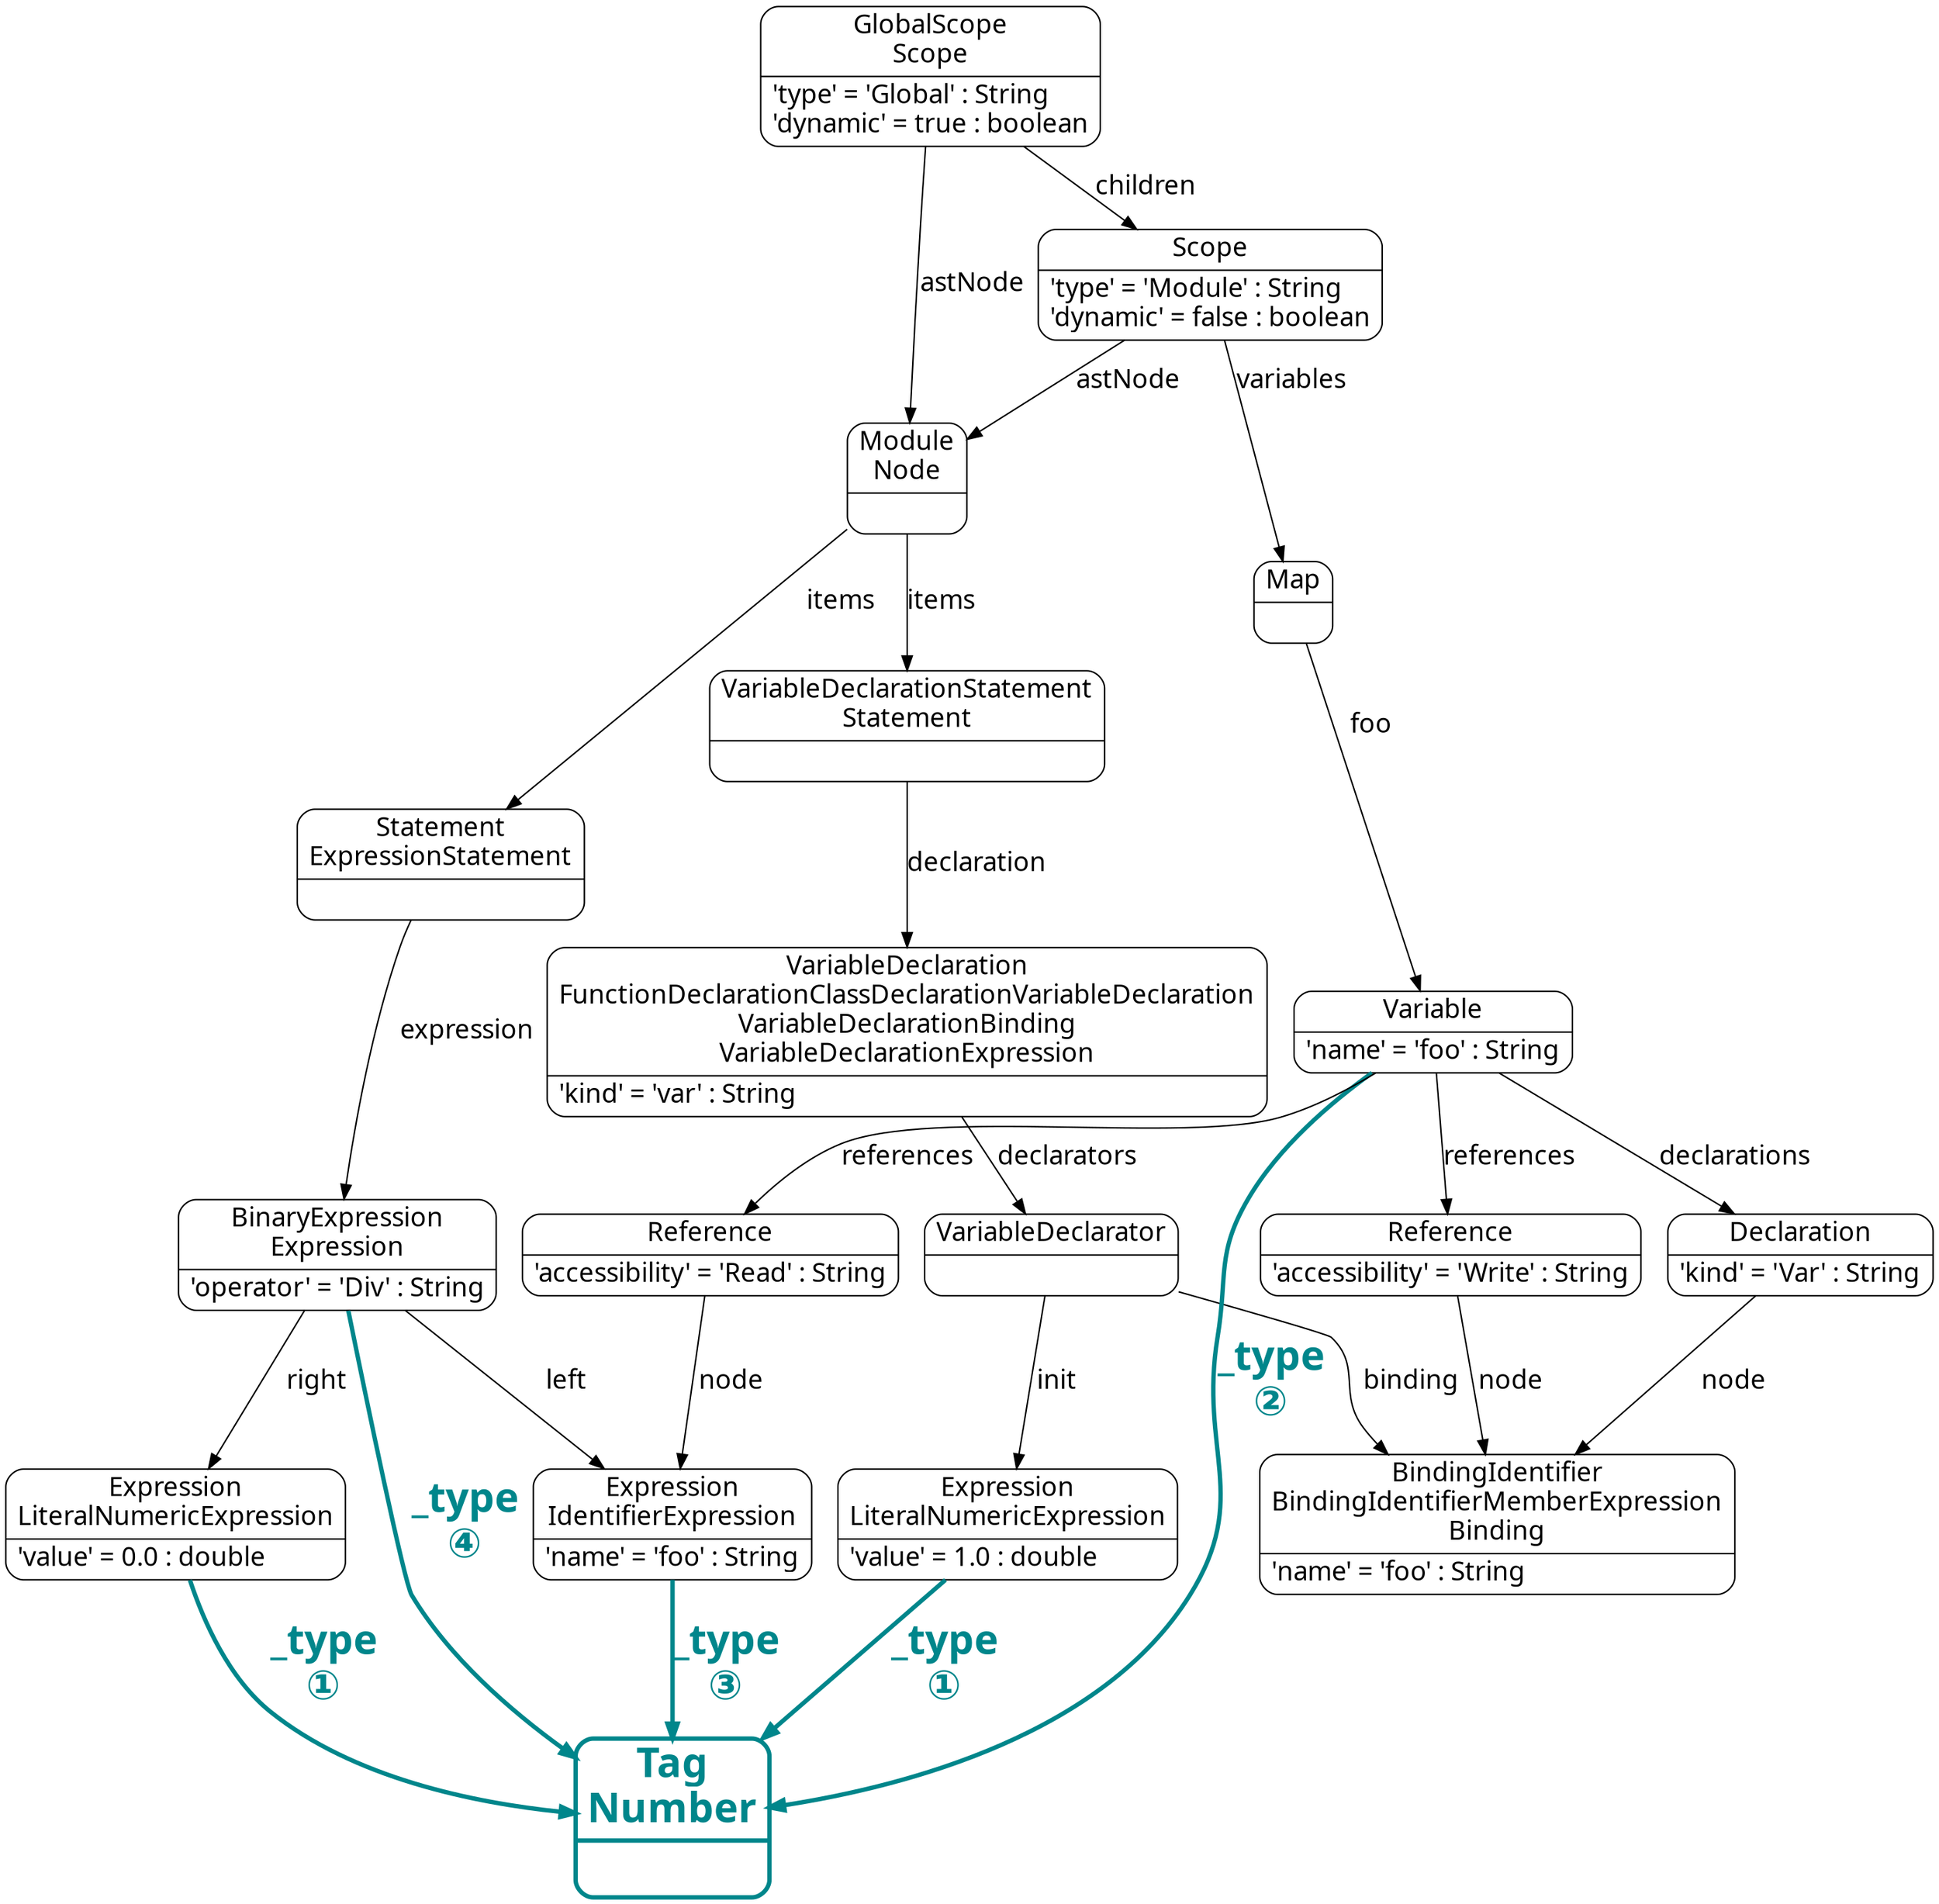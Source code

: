 digraph Neo {
  node [
    fontsize = "18"
    shape = "Mrecord"
    fontname = "Clear Sans Light"
  ]
  edge [
    fontname = "Clear Sans Light"
    fontsize = "18"
  ]
  N2 [
    label = "{GlobalScope\n
Scope|'type' = 'Global' : String\l'dynamic' = true : boolean\l}"
  ]
  N2 -> N6 [
    label = "children\n"
  ]
  N2 -> N3 [
    label = "astNode\n"
  ]
  N3 [
    label = "{Module\n
Node|}"
  ]
  N3 -> N11 [
    label = "items\n"
  ]
  N3 -> N18 [
    label = "items\n"
  ]
  N11 [
    label = "{Statement\n
ExpressionStatement|}"
  ]
  N11 -> N28 [
    label = "expression\n"
  ]
  N28 [
    label = "{BinaryExpression\n
Expression|'operator' = 'Div' : String\l}"
  ]
  N28 -> N47 [
    label = "right\n"
  ]
  N28 -> N45 [
    label = "left\n"
  ]
  N45 [
    label = "{Expression\n
IdentifierExpression|'name' = 'foo' : String\l}"
  ]
  N47 [
    label = "{Expression\n
LiteralNumericExpression|'value' = 0.0 : double\l}"
  ]
  N47 -> N98 [
    label = "_type\n①",
    color = "turquoise4",
    fontcolor = "turquoise4",
    fontname = "Clear Sans Bold",
    fontsize = "28",
    penwidth = 3,
  ]
  N98 [
    label = "{Tag\n
Number|}",
    color = "turquoise4",
    fontcolor = "turquoise4",
    fontname = "Clear Sans Bold",
    fontsize = "28",
    penwidth = 3,
  ]
  N18 [
    label = "{VariableDeclarationStatement\n
Statement|}"
  ]
  N18 -> N24 [
    label = "declaration\n"
  ]
  N24 [
    label = "{VariableDeclaration\n
FunctionDeclarationClassDeclarationVariableDeclaration\n
VariableDeclarationBinding\n
VariableDeclarationExpression|'kind' = 'var' : String\l}"
  ]
  N24 -> N37 [
    label = "declarators\n"
  ]
  N37 [
    label = "{VariableDeclarator|}"
  ]
  N37 -> N84 [
    label = "init\n"
  ]
  N37 -> N70 [
    label = "binding\n"
  ]
  N70 [
    label = "{BindingIdentifier\n
BindingIdentifierMemberExpression\n
Binding|'name' = 'foo' : String\l}"
  ]
  N84 [
    label = "{Expression\n
LiteralNumericExpression|'value' = 1.0 : double\l}"
  ]
  N84 -> N98 [
    label = "_type\n①",
    color = "turquoise4",
    fontcolor = "turquoise4",
    fontname = "Clear Sans Bold",
    fontsize = "28",
    penwidth = 3,
  ]
  N6 [
    label = "{Scope|'type' = 'Module' : String\l'dynamic' = false : boolean\l}"
  ]
  N6 -> N3 [
    label = "astNode\n"
  ]
  N6 -> N21 [
    label = "variables\n"
  ]
  N21 [
    label = "{Map|}"
  ]
  N21 -> N30 [
    label = "foo\n"
  ]
  N30 [
    label = "{Variable|'name' = 'foo' : String\l}"
  ]
  N30 -> N53 [
    label = "declarations\n"
  ]
  N30 -> N50 [
    label = "references\n"
  ]
  N30 -> N64 [
    label = "references\n"
  ]
  N50 [
    label = "{Reference|'accessibility' = 'Read' : String\l}"
  ]
  N50 -> N45 [
    label = "node\n"
  ]
  N64 [
    label = "{Reference|'accessibility' = 'Write' : String\l}"
  ]
  N64 -> N70 [
    label = "node\n"
  ]
  N53 [
    label = "{Declaration|'kind' = 'Var' : String\l}"
  ]
  N53 -> N70 [
    label = "node\n"
  ]
  N30 -> N98 [
    label = "_type\n②",
    color = "turquoise4",
    fontcolor = "turquoise4",
    fontname = "Clear Sans Bold",
    fontsize = "28",
    penwidth = 3,
  ]
  N45 -> N98 [
    label = "_type\n③",
    color = "turquoise4",
    fontcolor = "turquoise4",
    fontname = "Clear Sans Bold",
    fontsize = "28",
    penwidth = 3,
  ]
  N28 -> N98 [
    label = "_type\n④",
    color = "turquoise4",
    fontcolor = "turquoise4",
    fontname = "Clear Sans Bold",
    fontsize = "28",
    penwidth = 3,
  ]
}
